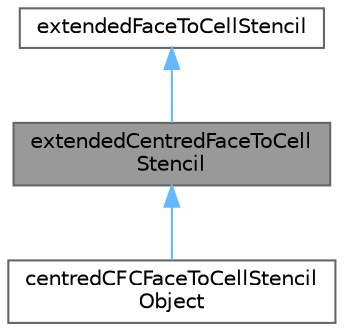 digraph "extendedCentredFaceToCellStencil"
{
 // LATEX_PDF_SIZE
  bgcolor="transparent";
  edge [fontname=Helvetica,fontsize=10,labelfontname=Helvetica,labelfontsize=10];
  node [fontname=Helvetica,fontsize=10,shape=box,height=0.2,width=0.4];
  Node1 [id="Node000001",label="extendedCentredFaceToCell\lStencil",height=0.2,width=0.4,color="gray40", fillcolor="grey60", style="filled", fontcolor="black",tooltip=" "];
  Node2 -> Node1 [id="edge1_Node000001_Node000002",dir="back",color="steelblue1",style="solid",tooltip=" "];
  Node2 [id="Node000002",label="extendedFaceToCellStencil",height=0.2,width=0.4,color="gray40", fillcolor="white", style="filled",URL="$classFoam_1_1extendedFaceToCellStencil.html",tooltip="Note: transformations on coupled patches not supported. Problem is the positions of cells reachable t..."];
  Node1 -> Node3 [id="edge2_Node000001_Node000003",dir="back",color="steelblue1",style="solid",tooltip=" "];
  Node3 [id="Node000003",label="centredCFCFaceToCellStencil\lObject",height=0.2,width=0.4,color="gray40", fillcolor="white", style="filled",URL="$classFoam_1_1centredCFCFaceToCellStencilObject.html",tooltip=" "];
}

